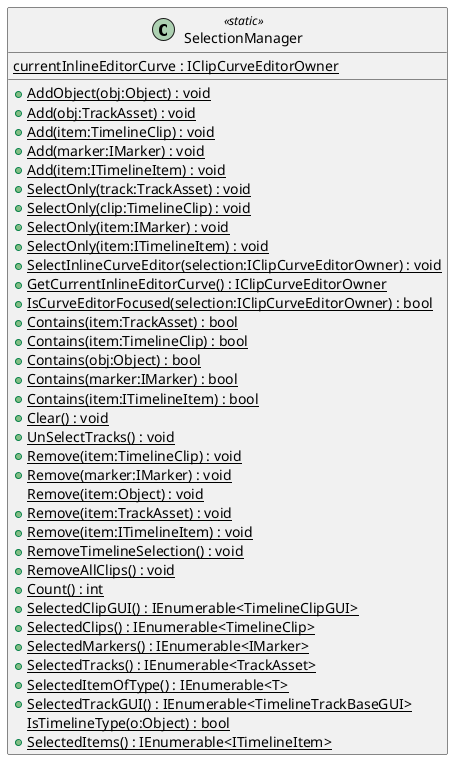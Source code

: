 @startuml
class SelectionManager <<static>> {
    {static} currentInlineEditorCurve : IClipCurveEditorOwner
    + {static} AddObject(obj:Object) : void
    + {static} Add(obj:TrackAsset) : void
    + {static} Add(item:TimelineClip) : void
    + {static} Add(marker:IMarker) : void
    + {static} Add(item:ITimelineItem) : void
    + {static} SelectOnly(track:TrackAsset) : void
    + {static} SelectOnly(clip:TimelineClip) : void
    + {static} SelectOnly(item:IMarker) : void
    + {static} SelectOnly(item:ITimelineItem) : void
    + {static} SelectInlineCurveEditor(selection:IClipCurveEditorOwner) : void
    + {static} GetCurrentInlineEditorCurve() : IClipCurveEditorOwner
    + {static} IsCurveEditorFocused(selection:IClipCurveEditorOwner) : bool
    + {static} Contains(item:TrackAsset) : bool
    + {static} Contains(item:TimelineClip) : bool
    + {static} Contains(obj:Object) : bool
    + {static} Contains(marker:IMarker) : bool
    + {static} Contains(item:ITimelineItem) : bool
    + {static} Clear() : void
    + {static} UnSelectTracks() : void
    + {static} Remove(item:TimelineClip) : void
    + {static} Remove(marker:IMarker) : void
    {static} Remove(item:Object) : void
    + {static} Remove(item:TrackAsset) : void
    + {static} Remove(item:ITimelineItem) : void
    + {static} RemoveTimelineSelection() : void
    + {static} RemoveAllClips() : void
    + {static} Count() : int
    + {static} SelectedClipGUI() : IEnumerable<TimelineClipGUI>
    + {static} SelectedClips() : IEnumerable<TimelineClip>
    + {static} SelectedMarkers() : IEnumerable<IMarker>
    + {static} SelectedTracks() : IEnumerable<TrackAsset>
    + {static} SelectedItemOfType() : IEnumerable<T>
    + {static} SelectedTrackGUI() : IEnumerable<TimelineTrackBaseGUI>
    {static} IsTimelineType(o:Object) : bool
    + {static} SelectedItems() : IEnumerable<ITimelineItem>
}
@enduml
